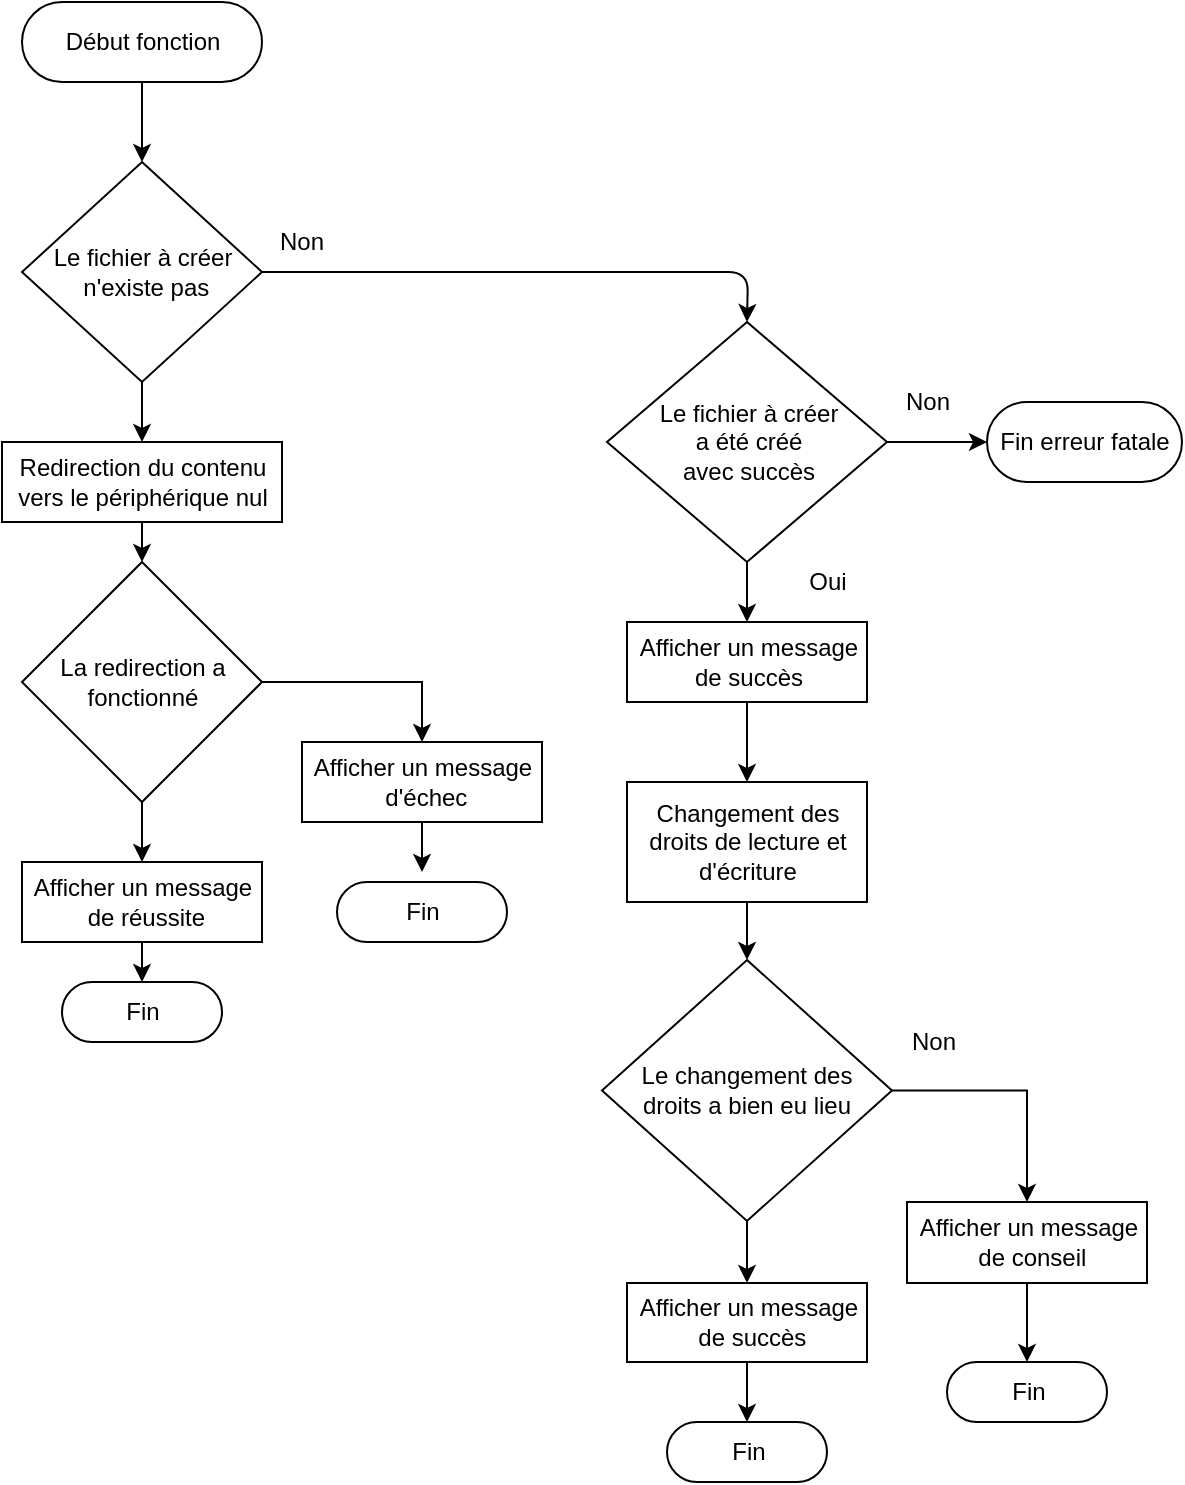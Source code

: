 <mxfile version="12.6.5" type="device"><diagram id="C5RBs43oDa-KdzZeNtuy" name="Page-1"><mxGraphModel dx="923" dy="426" grid="1" gridSize="10" guides="1" tooltips="1" connect="1" arrows="1" fold="1" page="1" pageScale="1" pageWidth="827" pageHeight="1169" math="0" shadow="0"><root><mxCell id="WIyWlLk6GJQsqaUBKTNV-0"/><mxCell id="WIyWlLk6GJQsqaUBKTNV-1" parent="WIyWlLk6GJQsqaUBKTNV-0"/><mxCell id="17c0eUa8SZ3NzxQlNry7-35" style="edgeStyle=orthogonalEdgeStyle;rounded=0;orthogonalLoop=1;jettySize=auto;html=1;exitX=0.5;exitY=1;exitDx=0;exitDy=0;entryX=0.5;entryY=0;entryDx=0;entryDy=0;" edge="1" parent="WIyWlLk6GJQsqaUBKTNV-1" source="17c0eUa8SZ3NzxQlNry7-1" target="17c0eUa8SZ3NzxQlNry7-34"><mxGeometry relative="1" as="geometry"/></mxCell><mxCell id="17c0eUa8SZ3NzxQlNry7-1" value="Le fichier à créer&lt;br&gt;&amp;nbsp;n'existe pas" style="shape=rhombus;html=1;dashed=0;whitespace=wrap;perimeter=rhombusPerimeter;" vertex="1" parent="WIyWlLk6GJQsqaUBKTNV-1"><mxGeometry x="160" y="120" width="120" height="110" as="geometry"/></mxCell><mxCell id="17c0eUa8SZ3NzxQlNry7-3" style="edgeStyle=orthogonalEdgeStyle;rounded=0;orthogonalLoop=1;jettySize=auto;html=1;exitX=0.5;exitY=0.5;exitDx=0;exitDy=20;exitPerimeter=0;entryX=0.5;entryY=0;entryDx=0;entryDy=0;" edge="1" parent="WIyWlLk6GJQsqaUBKTNV-1" source="17c0eUa8SZ3NzxQlNry7-2" target="17c0eUa8SZ3NzxQlNry7-1"><mxGeometry relative="1" as="geometry"/></mxCell><mxCell id="17c0eUa8SZ3NzxQlNry7-2" value="Début fonction" style="html=1;dashed=0;whitespace=wrap;shape=mxgraph.dfd.start" vertex="1" parent="WIyWlLk6GJQsqaUBKTNV-1"><mxGeometry x="160" y="40" width="120" height="40" as="geometry"/></mxCell><mxCell id="17c0eUa8SZ3NzxQlNry7-9" style="edgeStyle=orthogonalEdgeStyle;rounded=0;orthogonalLoop=1;jettySize=auto;html=1;exitX=0.5;exitY=1;exitDx=0;exitDy=0;entryX=0.5;entryY=0;entryDx=0;entryDy=0;" edge="1" parent="WIyWlLk6GJQsqaUBKTNV-1" source="17c0eUa8SZ3NzxQlNry7-4" target="17c0eUa8SZ3NzxQlNry7-8"><mxGeometry relative="1" as="geometry"/></mxCell><mxCell id="17c0eUa8SZ3NzxQlNry7-4" value="Le fichier à créer&lt;br&gt;a été créé&lt;br&gt;avec succès" style="shape=rhombus;html=1;dashed=0;whitespace=wrap;perimeter=rhombusPerimeter;" vertex="1" parent="WIyWlLk6GJQsqaUBKTNV-1"><mxGeometry x="452.5" y="200" width="140" height="120" as="geometry"/></mxCell><mxCell id="17c0eUa8SZ3NzxQlNry7-5" value="" style="endArrow=classic;html=1;exitX=1;exitY=0.5;exitDx=0;exitDy=0;entryX=0.5;entryY=0;entryDx=0;entryDy=0;" edge="1" parent="WIyWlLk6GJQsqaUBKTNV-1" source="17c0eUa8SZ3NzxQlNry7-1" target="17c0eUa8SZ3NzxQlNry7-4"><mxGeometry width="50" height="50" relative="1" as="geometry"><mxPoint x="320" y="200" as="sourcePoint"/><mxPoint x="370" y="150" as="targetPoint"/><Array as="points"><mxPoint x="523" y="175"/></Array></mxGeometry></mxCell><mxCell id="17c0eUa8SZ3NzxQlNry7-6" value="Fin erreur fatale" style="html=1;dashed=0;whitespace=wrap;shape=mxgraph.dfd.start" vertex="1" parent="WIyWlLk6GJQsqaUBKTNV-1"><mxGeometry x="642.5" y="240" width="97.5" height="40" as="geometry"/></mxCell><mxCell id="17c0eUa8SZ3NzxQlNry7-7" value="" style="endArrow=classic;html=1;entryX=0;entryY=0.5;entryDx=0;entryDy=0;entryPerimeter=0;exitX=1;exitY=0.5;exitDx=0;exitDy=0;" edge="1" parent="WIyWlLk6GJQsqaUBKTNV-1" source="17c0eUa8SZ3NzxQlNry7-4" target="17c0eUa8SZ3NzxQlNry7-6"><mxGeometry width="50" height="50" relative="1" as="geometry"><mxPoint x="602.5" y="270" as="sourcePoint"/><mxPoint x="632.5" y="230" as="targetPoint"/></mxGeometry></mxCell><mxCell id="17c0eUa8SZ3NzxQlNry7-14" style="edgeStyle=orthogonalEdgeStyle;rounded=0;orthogonalLoop=1;jettySize=auto;html=1;exitX=0.5;exitY=1;exitDx=0;exitDy=0;entryX=0.5;entryY=0;entryDx=0;entryDy=0;" edge="1" parent="WIyWlLk6GJQsqaUBKTNV-1" source="17c0eUa8SZ3NzxQlNry7-8" target="17c0eUa8SZ3NzxQlNry7-13"><mxGeometry relative="1" as="geometry"/></mxCell><mxCell id="17c0eUa8SZ3NzxQlNry7-8" value="Afficher un message &lt;br&gt;de succès" style="html=1;dashed=0;whitespace=wrap;" vertex="1" parent="WIyWlLk6GJQsqaUBKTNV-1"><mxGeometry x="462.5" y="350" width="120" height="40" as="geometry"/></mxCell><mxCell id="17c0eUa8SZ3NzxQlNry7-10" value="Non" style="text;html=1;strokeColor=none;fillColor=none;align=center;verticalAlign=middle;whiteSpace=wrap;rounded=0;" vertex="1" parent="WIyWlLk6GJQsqaUBKTNV-1"><mxGeometry x="280" y="150" width="40" height="20" as="geometry"/></mxCell><mxCell id="17c0eUa8SZ3NzxQlNry7-11" value="Non" style="text;html=1;strokeColor=none;fillColor=none;align=center;verticalAlign=middle;whiteSpace=wrap;rounded=0;" vertex="1" parent="WIyWlLk6GJQsqaUBKTNV-1"><mxGeometry x="592.5" y="230" width="40" height="20" as="geometry"/></mxCell><mxCell id="17c0eUa8SZ3NzxQlNry7-12" value="Oui" style="text;html=1;strokeColor=none;fillColor=none;align=center;verticalAlign=middle;whiteSpace=wrap;rounded=0;" vertex="1" parent="WIyWlLk6GJQsqaUBKTNV-1"><mxGeometry x="542.5" y="320" width="40" height="20" as="geometry"/></mxCell><mxCell id="17c0eUa8SZ3NzxQlNry7-16" style="edgeStyle=orthogonalEdgeStyle;rounded=0;orthogonalLoop=1;jettySize=auto;html=1;exitX=0.5;exitY=1;exitDx=0;exitDy=0;entryX=0.5;entryY=0;entryDx=0;entryDy=0;" edge="1" parent="WIyWlLk6GJQsqaUBKTNV-1" source="17c0eUa8SZ3NzxQlNry7-13" target="17c0eUa8SZ3NzxQlNry7-15"><mxGeometry relative="1" as="geometry"/></mxCell><mxCell id="17c0eUa8SZ3NzxQlNry7-13" value="Changement des droits de lecture et d'écriture" style="rounded=0;whiteSpace=wrap;html=1;" vertex="1" parent="WIyWlLk6GJQsqaUBKTNV-1"><mxGeometry x="462.5" y="430" width="120" height="60" as="geometry"/></mxCell><mxCell id="17c0eUa8SZ3NzxQlNry7-21" style="edgeStyle=orthogonalEdgeStyle;rounded=0;orthogonalLoop=1;jettySize=auto;html=1;exitX=1;exitY=0.5;exitDx=0;exitDy=0;entryX=0.5;entryY=0;entryDx=0;entryDy=0;" edge="1" parent="WIyWlLk6GJQsqaUBKTNV-1" source="17c0eUa8SZ3NzxQlNry7-15" target="17c0eUa8SZ3NzxQlNry7-20"><mxGeometry relative="1" as="geometry"/></mxCell><mxCell id="17c0eUa8SZ3NzxQlNry7-26" style="edgeStyle=orthogonalEdgeStyle;rounded=0;orthogonalLoop=1;jettySize=auto;html=1;exitX=0.5;exitY=1;exitDx=0;exitDy=0;entryX=0.5;entryY=0;entryDx=0;entryDy=0;" edge="1" parent="WIyWlLk6GJQsqaUBKTNV-1" source="17c0eUa8SZ3NzxQlNry7-15" target="17c0eUa8SZ3NzxQlNry7-25"><mxGeometry relative="1" as="geometry"/></mxCell><mxCell id="17c0eUa8SZ3NzxQlNry7-15" value="Le changement des &lt;br&gt;droits a bien eu lieu" style="rhombus;whiteSpace=wrap;html=1;" vertex="1" parent="WIyWlLk6GJQsqaUBKTNV-1"><mxGeometry x="450" y="519" width="145" height="130.5" as="geometry"/></mxCell><mxCell id="17c0eUa8SZ3NzxQlNry7-19" value="Fin" style="html=1;dashed=0;whitespace=wrap;shape=mxgraph.dfd.start" vertex="1" parent="WIyWlLk6GJQsqaUBKTNV-1"><mxGeometry x="622.5" y="720" width="80" height="30" as="geometry"/></mxCell><mxCell id="17c0eUa8SZ3NzxQlNry7-24" style="edgeStyle=orthogonalEdgeStyle;rounded=0;orthogonalLoop=1;jettySize=auto;html=1;exitX=0.5;exitY=1;exitDx=0;exitDy=0;entryX=0.5;entryY=0.5;entryDx=0;entryDy=-15;entryPerimeter=0;" edge="1" parent="WIyWlLk6GJQsqaUBKTNV-1" source="17c0eUa8SZ3NzxQlNry7-20" target="17c0eUa8SZ3NzxQlNry7-19"><mxGeometry relative="1" as="geometry"/></mxCell><mxCell id="17c0eUa8SZ3NzxQlNry7-20" value="Afficher un message&lt;br&gt;&amp;nbsp;de conseil" style="html=1;dashed=0;whitespace=wrap;" vertex="1" parent="WIyWlLk6GJQsqaUBKTNV-1"><mxGeometry x="602.5" y="640" width="120" height="40.5" as="geometry"/></mxCell><mxCell id="17c0eUa8SZ3NzxQlNry7-22" value="Non" style="text;html=1;strokeColor=none;fillColor=none;align=center;verticalAlign=middle;whiteSpace=wrap;rounded=0;" vertex="1" parent="WIyWlLk6GJQsqaUBKTNV-1"><mxGeometry x="595.5" y="550" width="40" height="20" as="geometry"/></mxCell><mxCell id="17c0eUa8SZ3NzxQlNry7-31" style="edgeStyle=orthogonalEdgeStyle;rounded=0;orthogonalLoop=1;jettySize=auto;html=1;exitX=0.5;exitY=1;exitDx=0;exitDy=0;entryX=0.5;entryY=0.5;entryDx=0;entryDy=-15;entryPerimeter=0;" edge="1" parent="WIyWlLk6GJQsqaUBKTNV-1" source="17c0eUa8SZ3NzxQlNry7-25" target="17c0eUa8SZ3NzxQlNry7-27"><mxGeometry relative="1" as="geometry"/></mxCell><mxCell id="17c0eUa8SZ3NzxQlNry7-25" value="Afficher un message&lt;br&gt;&amp;nbsp;de succès" style="html=1;dashed=0;whitespace=wrap;" vertex="1" parent="WIyWlLk6GJQsqaUBKTNV-1"><mxGeometry x="462.5" y="680.5" width="120" height="39.5" as="geometry"/></mxCell><mxCell id="17c0eUa8SZ3NzxQlNry7-27" value="Fin" style="html=1;dashed=0;whitespace=wrap;shape=mxgraph.dfd.start" vertex="1" parent="WIyWlLk6GJQsqaUBKTNV-1"><mxGeometry x="482.5" y="750" width="80" height="30" as="geometry"/></mxCell><mxCell id="17c0eUa8SZ3NzxQlNry7-41" style="edgeStyle=orthogonalEdgeStyle;rounded=0;orthogonalLoop=1;jettySize=auto;html=1;exitX=1;exitY=0.5;exitDx=0;exitDy=0;entryX=0.5;entryY=0;entryDx=0;entryDy=0;" edge="1" parent="WIyWlLk6GJQsqaUBKTNV-1" source="17c0eUa8SZ3NzxQlNry7-32" target="17c0eUa8SZ3NzxQlNry7-40"><mxGeometry relative="1" as="geometry"/></mxCell><mxCell id="17c0eUa8SZ3NzxQlNry7-44" style="edgeStyle=orthogonalEdgeStyle;rounded=0;orthogonalLoop=1;jettySize=auto;html=1;exitX=0.5;exitY=1;exitDx=0;exitDy=0;entryX=0.5;entryY=0;entryDx=0;entryDy=0;" edge="1" parent="WIyWlLk6GJQsqaUBKTNV-1" source="17c0eUa8SZ3NzxQlNry7-32" target="17c0eUa8SZ3NzxQlNry7-43"><mxGeometry relative="1" as="geometry"/></mxCell><mxCell id="17c0eUa8SZ3NzxQlNry7-32" value="La redirection a&lt;br&gt;fonctionné" style="shape=rhombus;html=1;dashed=0;whitespace=wrap;perimeter=rhombusPerimeter;" vertex="1" parent="WIyWlLk6GJQsqaUBKTNV-1"><mxGeometry x="160" y="320" width="120" height="120" as="geometry"/></mxCell><mxCell id="17c0eUa8SZ3NzxQlNry7-37" style="edgeStyle=orthogonalEdgeStyle;rounded=0;orthogonalLoop=1;jettySize=auto;html=1;exitX=0.5;exitY=1;exitDx=0;exitDy=0;entryX=0.5;entryY=0;entryDx=0;entryDy=0;" edge="1" parent="WIyWlLk6GJQsqaUBKTNV-1" source="17c0eUa8SZ3NzxQlNry7-34" target="17c0eUa8SZ3NzxQlNry7-32"><mxGeometry relative="1" as="geometry"/></mxCell><mxCell id="17c0eUa8SZ3NzxQlNry7-34" value="Redirection du contenu &lt;br&gt;vers le périphérique nul" style="html=1;dashed=0;whitespace=wrap;" vertex="1" parent="WIyWlLk6GJQsqaUBKTNV-1"><mxGeometry x="150" y="260" width="140" height="40" as="geometry"/></mxCell><mxCell id="17c0eUa8SZ3NzxQlNry7-38" value="Fin" style="html=1;dashed=0;whitespace=wrap;shape=mxgraph.dfd.start" vertex="1" parent="WIyWlLk6GJQsqaUBKTNV-1"><mxGeometry x="317.5" y="480" width="85" height="30" as="geometry"/></mxCell><mxCell id="17c0eUa8SZ3NzxQlNry7-42" style="edgeStyle=orthogonalEdgeStyle;rounded=0;orthogonalLoop=1;jettySize=auto;html=1;exitX=0.5;exitY=1;exitDx=0;exitDy=0;entryX=0.5;entryY=0.5;entryDx=0;entryDy=-20;entryPerimeter=0;" edge="1" parent="WIyWlLk6GJQsqaUBKTNV-1" source="17c0eUa8SZ3NzxQlNry7-40" target="17c0eUa8SZ3NzxQlNry7-38"><mxGeometry relative="1" as="geometry"/></mxCell><mxCell id="17c0eUa8SZ3NzxQlNry7-40" value="Afficher un message&lt;br&gt;&amp;nbsp;d'échec" style="html=1;dashed=0;whitespace=wrap;" vertex="1" parent="WIyWlLk6GJQsqaUBKTNV-1"><mxGeometry x="300" y="410" width="120" height="40" as="geometry"/></mxCell><mxCell id="17c0eUa8SZ3NzxQlNry7-46" style="edgeStyle=orthogonalEdgeStyle;rounded=0;orthogonalLoop=1;jettySize=auto;html=1;exitX=0.5;exitY=1;exitDx=0;exitDy=0;entryX=0.5;entryY=0.5;entryDx=0;entryDy=-15;entryPerimeter=0;" edge="1" parent="WIyWlLk6GJQsqaUBKTNV-1" source="17c0eUa8SZ3NzxQlNry7-43" target="17c0eUa8SZ3NzxQlNry7-45"><mxGeometry relative="1" as="geometry"/></mxCell><mxCell id="17c0eUa8SZ3NzxQlNry7-43" value="Afficher un message&lt;br&gt;&amp;nbsp;de réussite" style="html=1;dashed=0;whitespace=wrap;" vertex="1" parent="WIyWlLk6GJQsqaUBKTNV-1"><mxGeometry x="160" y="470" width="120" height="40" as="geometry"/></mxCell><mxCell id="17c0eUa8SZ3NzxQlNry7-45" value="Fin" style="html=1;dashed=0;whitespace=wrap;shape=mxgraph.dfd.start" vertex="1" parent="WIyWlLk6GJQsqaUBKTNV-1"><mxGeometry x="180" y="530" width="80" height="30" as="geometry"/></mxCell></root></mxGraphModel></diagram></mxfile>